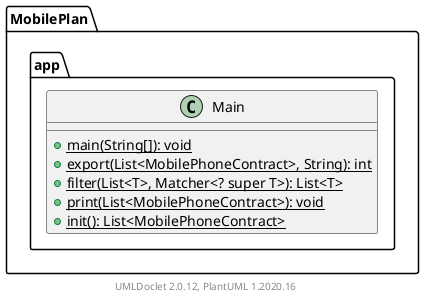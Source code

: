 @startuml
    namespace MobilePlan.app {

        class Main [[Main.html]] {
            {static} +main(String[]): void
            {static} +export(List<MobilePhoneContract>, String): int
            {static} +filter(List<T>, Matcher<? super T>): List<T>
            {static} +print(List<MobilePhoneContract>): void
            {static} +init(): List<MobilePhoneContract>
        }

    }

    center footer UMLDoclet 2.0.12, PlantUML 1.2020.16
@enduml
